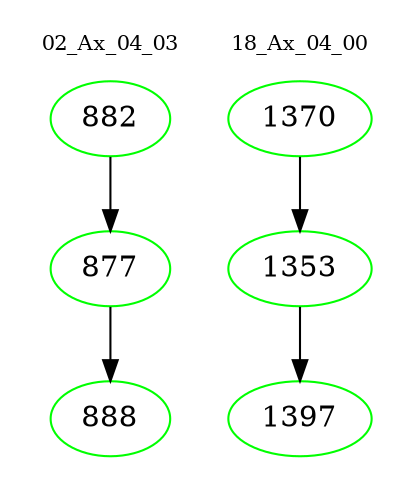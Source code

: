 digraph{
subgraph cluster_0 {
color = white
label = "02_Ax_04_03";
fontsize=10;
T0_882 [label="882", color="green"]
T0_882 -> T0_877 [color="black"]
T0_877 [label="877", color="green"]
T0_877 -> T0_888 [color="black"]
T0_888 [label="888", color="green"]
}
subgraph cluster_1 {
color = white
label = "18_Ax_04_00";
fontsize=10;
T1_1370 [label="1370", color="green"]
T1_1370 -> T1_1353 [color="black"]
T1_1353 [label="1353", color="green"]
T1_1353 -> T1_1397 [color="black"]
T1_1397 [label="1397", color="green"]
}
}
